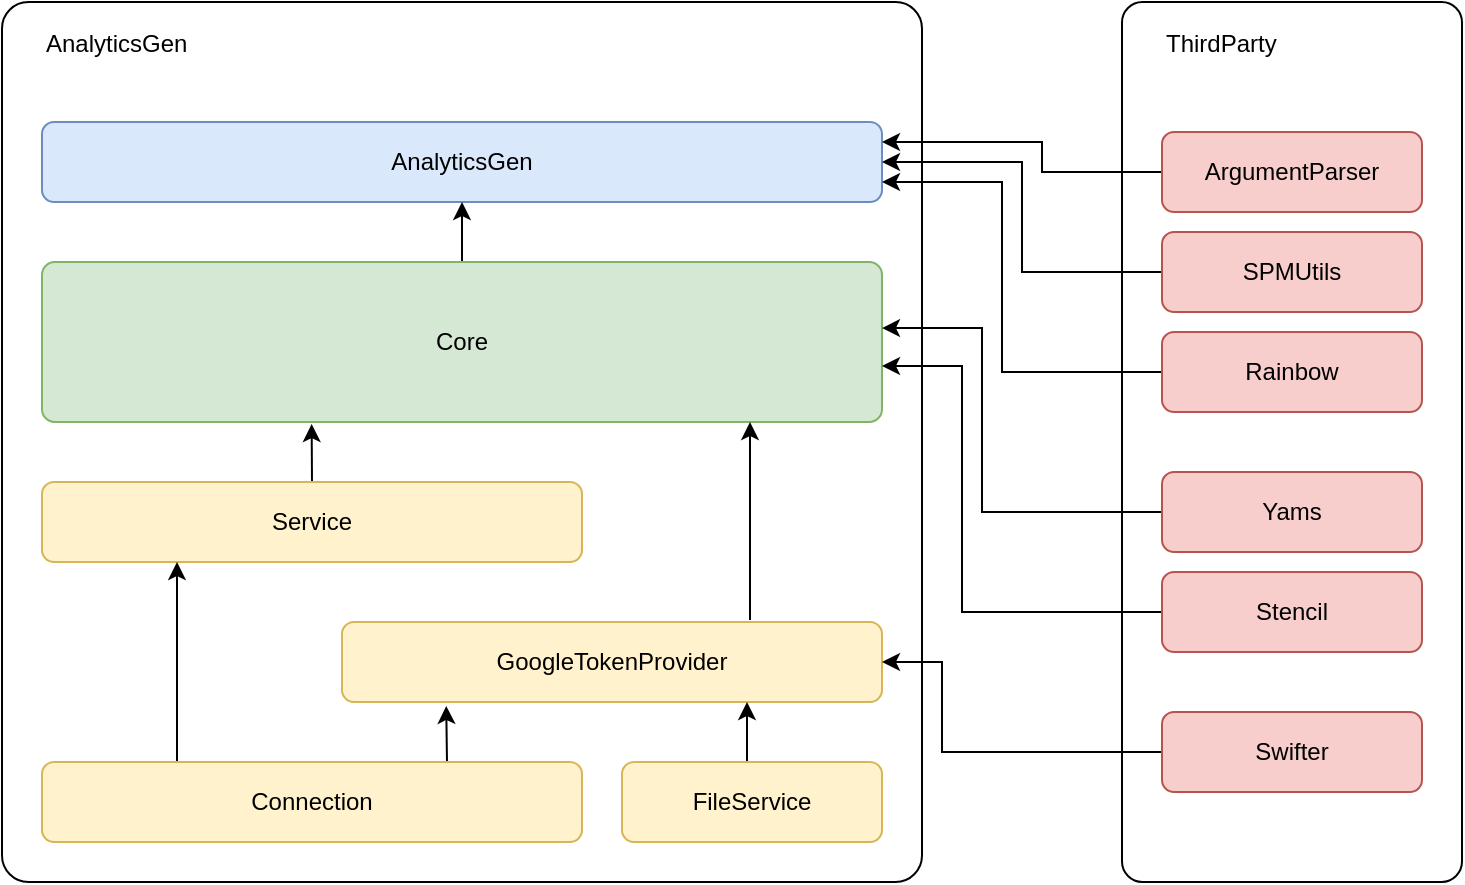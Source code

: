 <mxfile version="12.8.4" type="device"><diagram id="YQEZP3huhWp2WKmL0iBH" name="Page-1"><mxGraphModel dx="946" dy="562" grid="1" gridSize="10" guides="1" tooltips="1" connect="1" arrows="1" fold="1" page="1" pageScale="1" pageWidth="3000" pageHeight="1169" math="0" shadow="0"><root><mxCell id="0"/><mxCell id="1" parent="0"/><mxCell id="wo-2Kzb5CGSmV2Q9lItj-30" value="" style="rounded=1;whiteSpace=wrap;html=1;arcSize=3;" vertex="1" parent="1"><mxGeometry x="130" y="210" width="460" height="440" as="geometry"/></mxCell><mxCell id="wo-2Kzb5CGSmV2Q9lItj-31" value="AnalyticsGen" style="text;html=1;strokeColor=none;fillColor=none;align=left;verticalAlign=middle;whiteSpace=wrap;rounded=0;" vertex="1" parent="1"><mxGeometry x="150" y="221" width="110" height="20" as="geometry"/></mxCell><mxCell id="wo-2Kzb5CGSmV2Q9lItj-28" value="" style="rounded=1;whiteSpace=wrap;html=1;arcSize=6;" vertex="1" parent="1"><mxGeometry x="690" y="210" width="170" height="440" as="geometry"/></mxCell><mxCell id="wo-2Kzb5CGSmV2Q9lItj-1" value="AnalyticsGen" style="rounded=1;whiteSpace=wrap;html=1;fillColor=#dae8fc;strokeColor=#6c8ebf;" vertex="1" parent="1"><mxGeometry x="150" y="270" width="420" height="40" as="geometry"/></mxCell><mxCell id="wo-2Kzb5CGSmV2Q9lItj-12" style="edgeStyle=none;rounded=0;jumpSize=6;orthogonalLoop=1;jettySize=auto;html=1;exitX=0.5;exitY=0;exitDx=0;exitDy=0;entryX=0.5;entryY=1;entryDx=0;entryDy=0;endSize=6;strokeWidth=1;" edge="1" parent="1" source="wo-2Kzb5CGSmV2Q9lItj-2" target="wo-2Kzb5CGSmV2Q9lItj-1"><mxGeometry relative="1" as="geometry"/></mxCell><mxCell id="wo-2Kzb5CGSmV2Q9lItj-2" value="Core" style="rounded=1;whiteSpace=wrap;html=1;arcSize=8;fillColor=#d5e8d4;strokeColor=#82b366;" vertex="1" parent="1"><mxGeometry x="150" y="340" width="420" height="80" as="geometry"/></mxCell><mxCell id="wo-2Kzb5CGSmV2Q9lItj-11" style="edgeStyle=none;rounded=0;orthogonalLoop=1;jettySize=auto;html=1;exitX=0.5;exitY=0;exitDx=0;exitDy=0;entryX=0.321;entryY=1.013;entryDx=0;entryDy=0;entryPerimeter=0;" edge="1" parent="1" source="wo-2Kzb5CGSmV2Q9lItj-3" target="wo-2Kzb5CGSmV2Q9lItj-2"><mxGeometry relative="1" as="geometry"/></mxCell><mxCell id="wo-2Kzb5CGSmV2Q9lItj-3" value="Service" style="rounded=1;whiteSpace=wrap;html=1;fillColor=#fff2cc;strokeColor=#d6b656;" vertex="1" parent="1"><mxGeometry x="150" y="450" width="270" height="40" as="geometry"/></mxCell><mxCell id="wo-2Kzb5CGSmV2Q9lItj-7" style="edgeStyle=orthogonalEdgeStyle;rounded=0;orthogonalLoop=1;jettySize=auto;html=1;exitX=0.25;exitY=0;exitDx=0;exitDy=0;entryX=0.25;entryY=1;entryDx=0;entryDy=0;" edge="1" parent="1" source="wo-2Kzb5CGSmV2Q9lItj-4" target="wo-2Kzb5CGSmV2Q9lItj-3"><mxGeometry relative="1" as="geometry"/></mxCell><mxCell id="wo-2Kzb5CGSmV2Q9lItj-8" style="edgeStyle=orthogonalEdgeStyle;rounded=0;orthogonalLoop=1;jettySize=auto;html=1;exitX=0.75;exitY=0;exitDx=0;exitDy=0;entryX=0.193;entryY=1.05;entryDx=0;entryDy=0;entryPerimeter=0;" edge="1" parent="1" source="wo-2Kzb5CGSmV2Q9lItj-4" target="wo-2Kzb5CGSmV2Q9lItj-5"><mxGeometry relative="1" as="geometry"/></mxCell><mxCell id="wo-2Kzb5CGSmV2Q9lItj-4" value="Connection" style="rounded=1;whiteSpace=wrap;html=1;fillColor=#fff2cc;strokeColor=#d6b656;" vertex="1" parent="1"><mxGeometry x="150" y="590" width="270" height="40" as="geometry"/></mxCell><mxCell id="wo-2Kzb5CGSmV2Q9lItj-10" style="rounded=0;orthogonalLoop=1;jettySize=auto;html=1;jumpSize=6;strokeWidth=1;endSize=6;" edge="1" parent="1"><mxGeometry relative="1" as="geometry"><mxPoint x="504" y="519" as="sourcePoint"/><mxPoint x="504" y="420" as="targetPoint"/></mxGeometry></mxCell><mxCell id="wo-2Kzb5CGSmV2Q9lItj-5" value="GoogleTokenProvider" style="rounded=1;whiteSpace=wrap;html=1;fillColor=#fff2cc;strokeColor=#d6b656;" vertex="1" parent="1"><mxGeometry x="300" y="520" width="270" height="40" as="geometry"/></mxCell><mxCell id="wo-2Kzb5CGSmV2Q9lItj-9" style="edgeStyle=orthogonalEdgeStyle;rounded=0;orthogonalLoop=1;jettySize=auto;html=1;exitX=0.5;exitY=0;exitDx=0;exitDy=0;entryX=0.75;entryY=1;entryDx=0;entryDy=0;" edge="1" parent="1" source="wo-2Kzb5CGSmV2Q9lItj-6" target="wo-2Kzb5CGSmV2Q9lItj-5"><mxGeometry relative="1" as="geometry"/></mxCell><mxCell id="wo-2Kzb5CGSmV2Q9lItj-6" value="FileService" style="rounded=1;whiteSpace=wrap;html=1;fillColor=#fff2cc;strokeColor=#d6b656;" vertex="1" parent="1"><mxGeometry x="440" y="590" width="130" height="40" as="geometry"/></mxCell><mxCell id="wo-2Kzb5CGSmV2Q9lItj-21" style="edgeStyle=orthogonalEdgeStyle;rounded=0;jumpSize=6;orthogonalLoop=1;jettySize=auto;html=1;exitX=0;exitY=0.5;exitDx=0;exitDy=0;entryX=1;entryY=0.5;entryDx=0;entryDy=0;endSize=6;strokeWidth=1;" edge="1" parent="1" source="wo-2Kzb5CGSmV2Q9lItj-13" target="wo-2Kzb5CGSmV2Q9lItj-1"><mxGeometry relative="1" as="geometry"><Array as="points"><mxPoint x="640" y="345"/><mxPoint x="640" y="290"/></Array></mxGeometry></mxCell><mxCell id="wo-2Kzb5CGSmV2Q9lItj-13" value="SPMUtils" style="rounded=1;whiteSpace=wrap;html=1;fillColor=#f8cecc;strokeColor=#b85450;" vertex="1" parent="1"><mxGeometry x="710" y="325" width="130" height="40" as="geometry"/></mxCell><mxCell id="wo-2Kzb5CGSmV2Q9lItj-22" style="edgeStyle=orthogonalEdgeStyle;rounded=0;jumpSize=6;orthogonalLoop=1;jettySize=auto;html=1;exitX=0;exitY=0.5;exitDx=0;exitDy=0;entryX=1;entryY=0.25;entryDx=0;entryDy=0;endSize=6;strokeWidth=1;" edge="1" parent="1" source="wo-2Kzb5CGSmV2Q9lItj-14" target="wo-2Kzb5CGSmV2Q9lItj-1"><mxGeometry relative="1" as="geometry"><Array as="points"><mxPoint x="650" y="295"/><mxPoint x="650" y="280"/></Array></mxGeometry></mxCell><mxCell id="wo-2Kzb5CGSmV2Q9lItj-14" value="ArgumentParser" style="rounded=1;whiteSpace=wrap;html=1;fillColor=#f8cecc;strokeColor=#b85450;" vertex="1" parent="1"><mxGeometry x="710" y="275" width="130" height="40" as="geometry"/></mxCell><mxCell id="wo-2Kzb5CGSmV2Q9lItj-20" style="edgeStyle=orthogonalEdgeStyle;rounded=0;jumpSize=6;orthogonalLoop=1;jettySize=auto;html=1;exitX=0;exitY=0.5;exitDx=0;exitDy=0;entryX=1;entryY=0.75;entryDx=0;entryDy=0;endSize=6;strokeWidth=1;" edge="1" parent="1" source="wo-2Kzb5CGSmV2Q9lItj-15" target="wo-2Kzb5CGSmV2Q9lItj-1"><mxGeometry relative="1" as="geometry"><Array as="points"><mxPoint x="630" y="395"/><mxPoint x="630" y="300"/></Array></mxGeometry></mxCell><mxCell id="wo-2Kzb5CGSmV2Q9lItj-15" value="Rainbow" style="rounded=1;whiteSpace=wrap;html=1;fillColor=#f8cecc;strokeColor=#b85450;" vertex="1" parent="1"><mxGeometry x="710" y="375" width="130" height="40" as="geometry"/></mxCell><mxCell id="wo-2Kzb5CGSmV2Q9lItj-25" style="edgeStyle=orthogonalEdgeStyle;rounded=0;jumpSize=6;orthogonalLoop=1;jettySize=auto;html=1;exitX=0;exitY=0.5;exitDx=0;exitDy=0;entryX=1;entryY=0.413;entryDx=0;entryDy=0;endSize=6;strokeWidth=1;entryPerimeter=0;" edge="1" parent="1" source="wo-2Kzb5CGSmV2Q9lItj-16" target="wo-2Kzb5CGSmV2Q9lItj-2"><mxGeometry relative="1" as="geometry"><Array as="points"><mxPoint x="620" y="465"/><mxPoint x="620" y="373"/></Array></mxGeometry></mxCell><mxCell id="wo-2Kzb5CGSmV2Q9lItj-16" value="Yams" style="rounded=1;whiteSpace=wrap;html=1;fillColor=#f8cecc;strokeColor=#b85450;" vertex="1" parent="1"><mxGeometry x="710" y="445" width="130" height="40" as="geometry"/></mxCell><mxCell id="wo-2Kzb5CGSmV2Q9lItj-26" style="edgeStyle=orthogonalEdgeStyle;rounded=0;jumpSize=6;orthogonalLoop=1;jettySize=auto;html=1;exitX=0;exitY=0.5;exitDx=0;exitDy=0;entryX=1;entryY=0.65;entryDx=0;entryDy=0;entryPerimeter=0;endSize=6;strokeWidth=1;" edge="1" parent="1" source="wo-2Kzb5CGSmV2Q9lItj-17" target="wo-2Kzb5CGSmV2Q9lItj-2"><mxGeometry relative="1" as="geometry"><Array as="points"><mxPoint x="610" y="515"/><mxPoint x="610" y="392"/></Array></mxGeometry></mxCell><mxCell id="wo-2Kzb5CGSmV2Q9lItj-17" value="Stencil" style="rounded=1;whiteSpace=wrap;html=1;fillColor=#f8cecc;strokeColor=#b85450;" vertex="1" parent="1"><mxGeometry x="710" y="495" width="130" height="40" as="geometry"/></mxCell><mxCell id="wo-2Kzb5CGSmV2Q9lItj-27" style="edgeStyle=orthogonalEdgeStyle;rounded=0;jumpSize=6;orthogonalLoop=1;jettySize=auto;html=1;exitX=0;exitY=0.5;exitDx=0;exitDy=0;entryX=1;entryY=0.5;entryDx=0;entryDy=0;endSize=6;strokeWidth=1;" edge="1" parent="1" source="wo-2Kzb5CGSmV2Q9lItj-18" target="wo-2Kzb5CGSmV2Q9lItj-5"><mxGeometry relative="1" as="geometry"><Array as="points"><mxPoint x="600" y="585"/><mxPoint x="600" y="540"/></Array></mxGeometry></mxCell><mxCell id="wo-2Kzb5CGSmV2Q9lItj-18" value="Swifter" style="rounded=1;whiteSpace=wrap;html=1;fillColor=#f8cecc;strokeColor=#b85450;" vertex="1" parent="1"><mxGeometry x="710" y="565" width="130" height="40" as="geometry"/></mxCell><mxCell id="wo-2Kzb5CGSmV2Q9lItj-29" value="ThirdParty" style="text;html=1;strokeColor=none;fillColor=none;align=left;verticalAlign=middle;whiteSpace=wrap;rounded=0;" vertex="1" parent="1"><mxGeometry x="710" y="221" width="110" height="20" as="geometry"/></mxCell></root></mxGraphModel></diagram></mxfile>